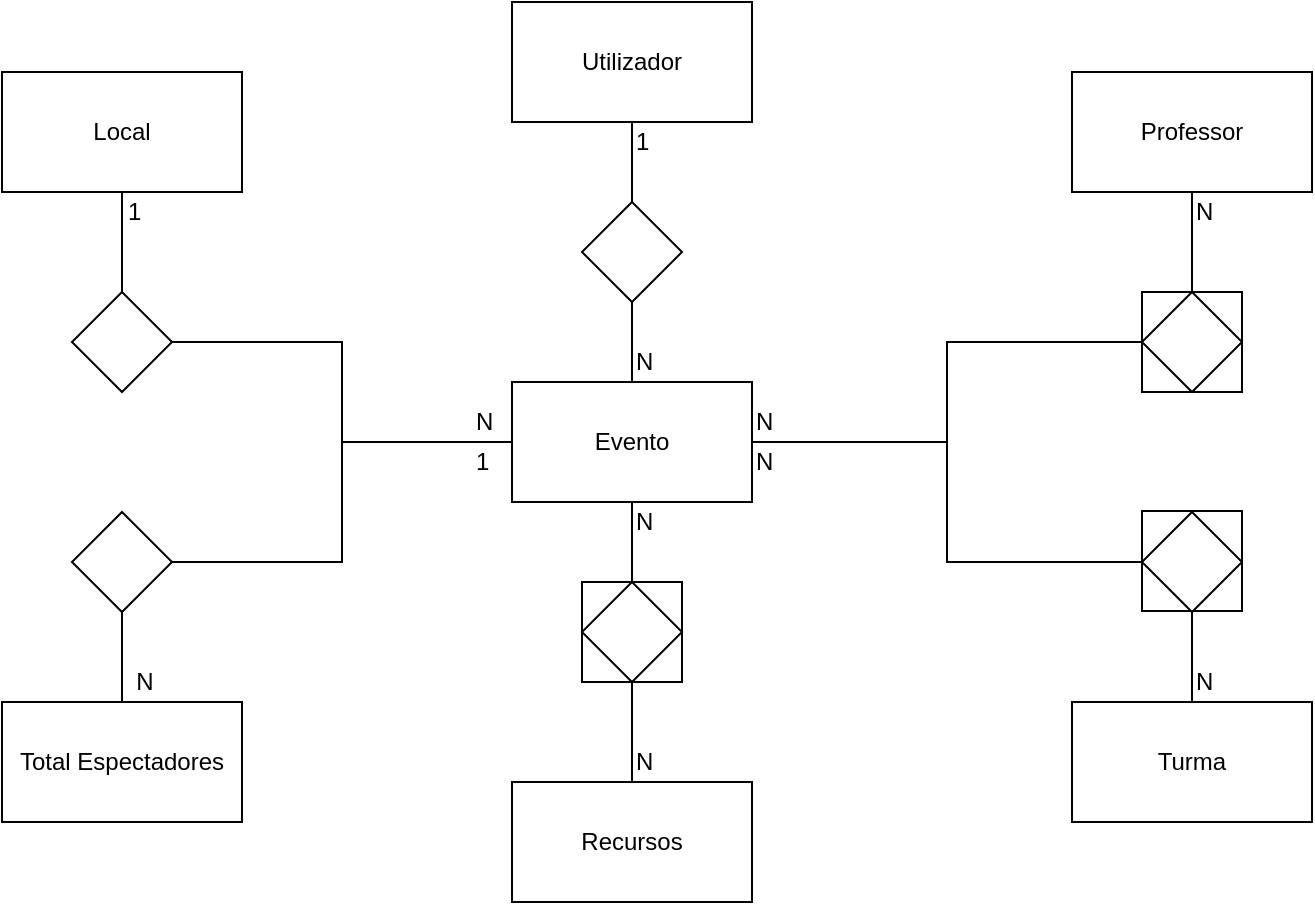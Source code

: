 <mxfile version="12.4.8" pages="2"><diagram id="Jh67H3Q3jxpSbNxzCm2u" name="Page-1"><mxGraphModel dx="1422" dy="762" grid="1" gridSize="10" guides="1" tooltips="1" connect="1" arrows="1" fold="1" page="1" pageScale="1" pageWidth="827" pageHeight="1169" math="0" shadow="0"><root><mxCell id="0"/><mxCell id="1" parent="0"/><mxCell id="Zg9npzacYWOhEcTyZqnp-29" value="" style="whiteSpace=wrap;html=1;aspect=fixed;" vertex="1" parent="1"><mxGeometry x="635" y="265" width="50" height="50" as="geometry"/></mxCell><mxCell id="Zg9npzacYWOhEcTyZqnp-28" value="" style="whiteSpace=wrap;html=1;aspect=fixed;" vertex="1" parent="1"><mxGeometry x="635" y="374.5" width="50" height="50" as="geometry"/></mxCell><mxCell id="Zg9npzacYWOhEcTyZqnp-23" value="" style="whiteSpace=wrap;html=1;aspect=fixed;fillColor=none;strokeColor=none;" vertex="1" parent="1"><mxGeometry x="634.5" y="374.5" width="50" height="50" as="geometry"/></mxCell><mxCell id="zhbCAy5QGoQj8YJ2fs1V-1" value="" style="whiteSpace=wrap;html=1;aspect=fixed;" parent="1" vertex="1"><mxGeometry x="355" y="410" width="50" height="50" as="geometry"/></mxCell><mxCell id="IJOyXEs8nP33JWg1uRtd-20" value="" style="edgeStyle=orthogonalEdgeStyle;rounded=0;orthogonalLoop=1;jettySize=auto;html=1;endArrow=none;endFill=0;" parent="1" source="IJOyXEs8nP33JWg1uRtd-1" target="IJOyXEs8nP33JWg1uRtd-19" edge="1"><mxGeometry relative="1" as="geometry"/></mxCell><mxCell id="Zg9npzacYWOhEcTyZqnp-13" style="edgeStyle=orthogonalEdgeStyle;rounded=0;orthogonalLoop=1;jettySize=auto;html=1;exitX=0;exitY=0.5;exitDx=0;exitDy=0;entryX=1;entryY=0.5;entryDx=0;entryDy=0;endArrow=none;endFill=0;" edge="1" parent="1" source="IJOyXEs8nP33JWg1uRtd-1" target="IJOyXEs8nP33JWg1uRtd-24"><mxGeometry relative="1" as="geometry"/></mxCell><mxCell id="Zg9npzacYWOhEcTyZqnp-21" style="edgeStyle=orthogonalEdgeStyle;rounded=0;orthogonalLoop=1;jettySize=auto;html=1;exitX=1;exitY=0.5;exitDx=0;exitDy=0;entryX=0;entryY=0.5;entryDx=0;entryDy=0;endArrow=none;endFill=0;" edge="1" parent="1" source="IJOyXEs8nP33JWg1uRtd-1" target="Zg9npzacYWOhEcTyZqnp-15"><mxGeometry relative="1" as="geometry"/></mxCell><mxCell id="Zg9npzacYWOhEcTyZqnp-22" style="edgeStyle=orthogonalEdgeStyle;rounded=0;orthogonalLoop=1;jettySize=auto;html=1;exitX=1;exitY=0.5;exitDx=0;exitDy=0;entryX=0;entryY=0.5;entryDx=0;entryDy=0;endArrow=none;endFill=0;" edge="1" parent="1" source="IJOyXEs8nP33JWg1uRtd-1" target="Zg9npzacYWOhEcTyZqnp-16"><mxGeometry relative="1" as="geometry"/></mxCell><mxCell id="IJOyXEs8nP33JWg1uRtd-1" value="Evento" style="rounded=0;whiteSpace=wrap;html=1;" parent="1" vertex="1"><mxGeometry x="320" y="310" width="120" height="60" as="geometry"/></mxCell><mxCell id="IJOyXEs8nP33JWg1uRtd-8" style="edgeStyle=orthogonalEdgeStyle;rounded=0;orthogonalLoop=1;jettySize=auto;html=1;exitX=0.5;exitY=1;exitDx=0;exitDy=0;entryX=0.5;entryY=0;entryDx=0;entryDy=0;endArrow=none;endFill=0;" parent="1" source="IJOyXEs8nP33JWg1uRtd-2" target="IJOyXEs8nP33JWg1uRtd-6" edge="1"><mxGeometry relative="1" as="geometry"/></mxCell><mxCell id="IJOyXEs8nP33JWg1uRtd-2" value="Utilizador" style="rounded=0;whiteSpace=wrap;html=1;" parent="1" vertex="1"><mxGeometry x="320" y="120" width="120" height="60" as="geometry"/></mxCell><mxCell id="Zg9npzacYWOhEcTyZqnp-18" value="" style="edgeStyle=orthogonalEdgeStyle;rounded=0;orthogonalLoop=1;jettySize=auto;html=1;endArrow=none;endFill=0;" edge="1" parent="1" source="IJOyXEs8nP33JWg1uRtd-3" target="Zg9npzacYWOhEcTyZqnp-15"><mxGeometry relative="1" as="geometry"/></mxCell><mxCell id="IJOyXEs8nP33JWg1uRtd-3" value="Professor" style="rounded=0;whiteSpace=wrap;html=1;" parent="1" vertex="1"><mxGeometry x="600" y="155" width="120" height="60" as="geometry"/></mxCell><mxCell id="IJOyXEs8nP33JWg1uRtd-21" value="" style="edgeStyle=orthogonalEdgeStyle;rounded=0;orthogonalLoop=1;jettySize=auto;html=1;endArrow=none;endFill=0;" parent="1" source="IJOyXEs8nP33JWg1uRtd-4" target="IJOyXEs8nP33JWg1uRtd-19" edge="1"><mxGeometry relative="1" as="geometry"/></mxCell><mxCell id="IJOyXEs8nP33JWg1uRtd-4" value="Recursos" style="rounded=0;whiteSpace=wrap;html=1;" parent="1" vertex="1"><mxGeometry x="320" y="510" width="120" height="60" as="geometry"/></mxCell><mxCell id="IJOyXEs8nP33JWg1uRtd-9" value="" style="edgeStyle=orthogonalEdgeStyle;rounded=0;orthogonalLoop=1;jettySize=auto;html=1;endArrow=none;endFill=0;" parent="1" source="IJOyXEs8nP33JWg1uRtd-6" target="IJOyXEs8nP33JWg1uRtd-1" edge="1"><mxGeometry relative="1" as="geometry"/></mxCell><mxCell id="IJOyXEs8nP33JWg1uRtd-6" value="" style="rhombus;whiteSpace=wrap;html=1;" parent="1" vertex="1"><mxGeometry x="355" y="220" width="50" height="50" as="geometry"/></mxCell><mxCell id="IJOyXEs8nP33JWg1uRtd-10" value="1" style="text;html=1;resizable=0;points=[];autosize=1;align=left;verticalAlign=top;spacingTop=-4;" parent="1" vertex="1"><mxGeometry x="380" y="180" width="20" height="20" as="geometry"/></mxCell><mxCell id="IJOyXEs8nP33JWg1uRtd-11" value="N" style="text;html=1;resizable=0;points=[];autosize=1;align=left;verticalAlign=top;spacingTop=-4;" parent="1" vertex="1"><mxGeometry x="380" y="290" width="20" height="20" as="geometry"/></mxCell><mxCell id="IJOyXEs8nP33JWg1uRtd-16" value="N" style="text;html=1;resizable=0;points=[];autosize=1;align=left;verticalAlign=top;spacingTop=-4;" parent="1" vertex="1"><mxGeometry x="440" y="320" width="20" height="20" as="geometry"/></mxCell><mxCell id="IJOyXEs8nP33JWg1uRtd-17" value="N" style="text;html=1;resizable=0;points=[];autosize=1;align=left;verticalAlign=top;spacingTop=-4;" parent="1" vertex="1"><mxGeometry x="660" y="215" width="20" height="20" as="geometry"/></mxCell><mxCell id="IJOyXEs8nP33JWg1uRtd-19" value="" style="rhombus;whiteSpace=wrap;html=1;" parent="1" vertex="1"><mxGeometry x="355" y="410" width="50" height="50" as="geometry"/></mxCell><mxCell id="IJOyXEs8nP33JWg1uRtd-22" value="N" style="text;html=1;resizable=0;points=[];autosize=1;align=left;verticalAlign=top;spacingTop=-4;" parent="1" vertex="1"><mxGeometry x="380" y="370" width="20" height="20" as="geometry"/></mxCell><mxCell id="IJOyXEs8nP33JWg1uRtd-23" value="N" style="text;html=1;resizable=0;points=[];autosize=1;align=left;verticalAlign=top;spacingTop=-4;" parent="1" vertex="1"><mxGeometry x="380" y="490" width="20" height="20" as="geometry"/></mxCell><mxCell id="IJOyXEs8nP33JWg1uRtd-24" value="" style="rhombus;whiteSpace=wrap;html=1;" parent="1" vertex="1"><mxGeometry x="100" y="375" width="50" height="50" as="geometry"/></mxCell><mxCell id="Zg9npzacYWOhEcTyZqnp-10" style="edgeStyle=orthogonalEdgeStyle;rounded=0;orthogonalLoop=1;jettySize=auto;html=1;exitX=0.5;exitY=1;exitDx=0;exitDy=0;entryX=0.5;entryY=0;entryDx=0;entryDy=0;endArrow=none;endFill=0;" edge="1" parent="1" source="IJOyXEs8nP33JWg1uRtd-25" target="Zg9npzacYWOhEcTyZqnp-6"><mxGeometry relative="1" as="geometry"/></mxCell><mxCell id="IJOyXEs8nP33JWg1uRtd-25" value="Local" style="rounded=0;whiteSpace=wrap;html=1;" parent="1" vertex="1"><mxGeometry x="65" y="155" width="120" height="60" as="geometry"/></mxCell><mxCell id="IJOyXEs8nP33JWg1uRtd-29" value="N" style="text;html=1;resizable=0;points=[];autosize=1;align=left;verticalAlign=top;spacingTop=-4;" parent="1" vertex="1"><mxGeometry x="300" y="320" width="20" height="20" as="geometry"/></mxCell><mxCell id="Zg9npzacYWOhEcTyZqnp-17" style="edgeStyle=orthogonalEdgeStyle;rounded=0;orthogonalLoop=1;jettySize=auto;html=1;exitX=0.5;exitY=0;exitDx=0;exitDy=0;entryX=0.5;entryY=1;entryDx=0;entryDy=0;endArrow=none;endFill=0;" edge="1" parent="1" source="Zzs5hLD2S3Af1MCPsf4Q-1" target="Zg9npzacYWOhEcTyZqnp-16"><mxGeometry relative="1" as="geometry"/></mxCell><mxCell id="Zzs5hLD2S3Af1MCPsf4Q-1" value="Turma" style="rounded=0;whiteSpace=wrap;html=1;" parent="1" vertex="1"><mxGeometry x="600" y="470" width="120" height="60" as="geometry"/></mxCell><mxCell id="Zzs5hLD2S3Af1MCPsf4Q-3" value="N" style="text;html=1;resizable=0;points=[];autosize=1;align=left;verticalAlign=top;spacingTop=-4;" parent="1" vertex="1"><mxGeometry x="660" y="450" width="20" height="20" as="geometry"/></mxCell><mxCell id="IJOyXEs8nP33JWg1uRtd-30" value="1" style="text;html=1;resizable=0;points=[];autosize=1;align=left;verticalAlign=top;spacingTop=-4;" parent="1" vertex="1"><mxGeometry x="126" y="215" width="20" height="20" as="geometry"/></mxCell><mxCell id="eQRNbu_ZxKwThQzrAz3L-5" value="1" style="text;html=1;resizable=0;points=[];autosize=1;align=left;verticalAlign=top;spacingTop=-4;" parent="1" vertex="1"><mxGeometry x="300" y="340" width="20" height="20" as="geometry"/></mxCell><mxCell id="eQRNbu_ZxKwThQzrAz3L-6" value="N" style="text;html=1;resizable=0;points=[];autosize=1;align=left;verticalAlign=top;spacingTop=-4;" parent="1" vertex="1"><mxGeometry x="440" y="340" width="20" height="20" as="geometry"/></mxCell><mxCell id="Zg9npzacYWOhEcTyZqnp-3" value="" style="edgeStyle=orthogonalEdgeStyle;rounded=0;orthogonalLoop=1;jettySize=auto;html=1;endArrow=none;endFill=0;" edge="1" parent="1" source="mLtWbIIc8h2dx95_w21L-1" target="IJOyXEs8nP33JWg1uRtd-24"><mxGeometry relative="1" as="geometry"/></mxCell><mxCell id="mLtWbIIc8h2dx95_w21L-1" value="Total Espectadores" style="rounded=0;whiteSpace=wrap;html=1;" parent="1" vertex="1"><mxGeometry x="65" y="470" width="120" height="60" as="geometry"/></mxCell><mxCell id="4F2PrnxVipx-TrDPdB4S-2" value="N" style="text;html=1;align=center;verticalAlign=middle;resizable=0;points=[];;autosize=1;" parent="1" vertex="1"><mxGeometry x="126" y="450" width="20" height="20" as="geometry"/></mxCell><mxCell id="Zg9npzacYWOhEcTyZqnp-14" style="edgeStyle=orthogonalEdgeStyle;rounded=0;orthogonalLoop=1;jettySize=auto;html=1;exitX=1;exitY=0.5;exitDx=0;exitDy=0;entryX=0;entryY=0.5;entryDx=0;entryDy=0;endArrow=none;endFill=0;" edge="1" parent="1" source="Zg9npzacYWOhEcTyZqnp-6" target="IJOyXEs8nP33JWg1uRtd-1"><mxGeometry relative="1" as="geometry"/></mxCell><mxCell id="Zg9npzacYWOhEcTyZqnp-6" value="" style="rhombus;whiteSpace=wrap;html=1;" vertex="1" parent="1"><mxGeometry x="100" y="265" width="50" height="50" as="geometry"/></mxCell><mxCell id="Zg9npzacYWOhEcTyZqnp-15" value="" style="rhombus;whiteSpace=wrap;html=1;" vertex="1" parent="1"><mxGeometry x="635" y="265" width="50" height="50" as="geometry"/></mxCell><mxCell id="Zg9npzacYWOhEcTyZqnp-16" value="" style="rhombus;whiteSpace=wrap;html=1;" vertex="1" parent="1"><mxGeometry x="635" y="375" width="50" height="50" as="geometry"/></mxCell></root></mxGraphModel></diagram><diagram id="Lm7Dpxeq17SA1pwIKC3G" name="Page-2"><mxGraphModel dx="1422" dy="762" grid="1" gridSize="10" guides="1" tooltips="1" connect="1" arrows="1" fold="1" page="1" pageScale="1" pageWidth="827" pageHeight="1169" math="0" shadow="0"><root><mxCell id="uQMUdhxPrY3A5N7AgBjk-0"/><mxCell id="uQMUdhxPrY3A5N7AgBjk-1" parent="uQMUdhxPrY3A5N7AgBjk-0"/><mxCell id="bjMlNkMcn35u2qCBFPjm-3" style="edgeStyle=orthogonalEdgeStyle;rounded=1;orthogonalLoop=1;jettySize=auto;html=1;entryX=0.5;entryY=0;entryDx=0;entryDy=0;startArrow=none;startFill=0;endArrow=ERmany;endFill=0;strokeColor=#000000;" parent="uQMUdhxPrY3A5N7AgBjk-1" source="v9JrFw2eaWgQ8vSwRDkb-0" target="gcyDaqHP9L5kCWdp9UpA-13" edge="1"><mxGeometry relative="1" as="geometry"/></mxCell><mxCell id="jWGImULyh-zhUYDuJxsQ-2" style="edgeStyle=orthogonalEdgeStyle;rounded=1;orthogonalLoop=1;jettySize=auto;html=1;startArrow=none;startFill=0;endArrow=ERmany;endFill=0;strokeColor=#000000;" parent="uQMUdhxPrY3A5N7AgBjk-1" source="v9JrFw2eaWgQ8vSwRDkb-0" target="gcyDaqHP9L5kCWdp9UpA-0" edge="1"><mxGeometry relative="1" as="geometry"/></mxCell><mxCell id="E01hCm0iudm5KoXo-pSB-0" style="edgeStyle=orthogonalEdgeStyle;rounded=1;orthogonalLoop=1;jettySize=auto;html=1;startArrow=none;startFill=0;endArrow=ERmany;endFill=0;strokeColor=#000000;" parent="uQMUdhxPrY3A5N7AgBjk-1" source="v9JrFw2eaWgQ8vSwRDkb-0" target="pyR2Yu2KaZCSXECznlxz-0" edge="1"><mxGeometry relative="1" as="geometry"><Array as="points"><mxPoint x="540" y="610"/><mxPoint x="540" y="632"/></Array></mxGeometry></mxCell><mxCell id="UAPrOtqbvo4sJQOtvfsJ-7" style="edgeStyle=orthogonalEdgeStyle;rounded=1;orthogonalLoop=1;jettySize=auto;html=1;endArrow=ERmany;endFill=0;" parent="uQMUdhxPrY3A5N7AgBjk-1" source="v9JrFw2eaWgQ8vSwRDkb-0" target="nkY8CMh8w5-jnQc0ybU_-9" edge="1"><mxGeometry relative="1" as="geometry"/></mxCell><mxCell id="UAPrOtqbvo4sJQOtvfsJ-12" style="edgeStyle=orthogonalEdgeStyle;rounded=1;orthogonalLoop=1;jettySize=auto;html=1;endArrow=ERmany;endFill=0;" parent="uQMUdhxPrY3A5N7AgBjk-1" source="v9JrFw2eaWgQ8vSwRDkb-0" target="ZTfTztfbkI61BtAC5NWL-0" edge="1"><mxGeometry relative="1" as="geometry"><Array as="points"><mxPoint x="300" y="570"/><mxPoint x="300" y="539"/></Array></mxGeometry></mxCell><mxCell id="v9JrFw2eaWgQ8vSwRDkb-0" value="evento" style="swimlane;fontStyle=0;childLayout=stackLayout;horizontal=1;startSize=26;fillColor=none;horizontalStack=0;resizeParent=1;resizeParentMax=0;resizeLast=0;collapsible=1;marginBottom=0;" parent="uQMUdhxPrY3A5N7AgBjk-1" vertex="1"><mxGeometry x="350" y="481" width="160" height="208" as="geometry"/></mxCell><mxCell id="v9JrFw2eaWgQ8vSwRDkb-1" value="evento_id INT" style="text;strokeColor=none;fillColor=none;align=left;verticalAlign=top;spacingLeft=4;spacingRight=4;overflow=hidden;rotatable=0;points=[[0,0.5],[1,0.5]];portConstraint=eastwest;fontStyle=1" parent="v9JrFw2eaWgQ8vSwRDkb-0" vertex="1"><mxGeometry y="26" width="160" height="26" as="geometry"/></mxCell><mxCell id="Xj9gPzI2pLIC4q5CqJXt-0" value="local_id INT" style="text;strokeColor=none;fillColor=none;align=left;verticalAlign=top;spacingLeft=4;spacingRight=4;overflow=hidden;rotatable=0;points=[[0,0.5],[1,0.5]];portConstraint=eastwest;" parent="v9JrFw2eaWgQ8vSwRDkb-0" vertex="1"><mxGeometry y="52" width="160" height="26" as="geometry"/></mxCell><mxCell id="Xj9gPzI2pLIC4q5CqJXt-1" value="utilizador_id INT" style="text;strokeColor=none;fillColor=none;align=left;verticalAlign=top;spacingLeft=4;spacingRight=4;overflow=hidden;rotatable=0;points=[[0,0.5],[1,0.5]];portConstraint=eastwest;" parent="v9JrFw2eaWgQ8vSwRDkb-0" vertex="1"><mxGeometry y="78" width="160" height="26" as="geometry"/></mxCell><mxCell id="UAPrOtqbvo4sJQOtvfsJ-1" value="total_espectadores_id INT" style="text;strokeColor=none;fillColor=none;align=left;verticalAlign=top;spacingLeft=4;spacingRight=4;overflow=hidden;rotatable=0;points=[[0,0.5],[1,0.5]];portConstraint=eastwest;" parent="v9JrFw2eaWgQ8vSwRDkb-0" vertex="1"><mxGeometry y="104" width="160" height="26" as="geometry"/></mxCell><mxCell id="v9JrFw2eaWgQ8vSwRDkb-2" value="inicio DATETIME" style="text;strokeColor=none;fillColor=none;align=left;verticalAlign=top;spacingLeft=4;spacingRight=4;overflow=hidden;rotatable=0;points=[[0,0.5],[1,0.5]];portConstraint=eastwest;" parent="v9JrFw2eaWgQ8vSwRDkb-0" vertex="1"><mxGeometry y="130" width="160" height="26" as="geometry"/></mxCell><mxCell id="UAPrOtqbvo4sJQOtvfsJ-2" value="fim DATETIME" style="text;strokeColor=none;fillColor=none;align=left;verticalAlign=top;spacingLeft=4;spacingRight=4;overflow=hidden;rotatable=0;points=[[0,0.5],[1,0.5]];portConstraint=eastwest;" parent="v9JrFw2eaWgQ8vSwRDkb-0" vertex="1"><mxGeometry y="156" width="160" height="26" as="geometry"/></mxCell><mxCell id="gcyDaqHP9L5kCWdp9UpA-12" value="atividade VARCHAR" style="text;strokeColor=none;fillColor=none;align=left;verticalAlign=top;spacingLeft=4;spacingRight=4;overflow=hidden;rotatable=0;points=[[0,0.5],[1,0.5]];portConstraint=eastwest;" parent="v9JrFw2eaWgQ8vSwRDkb-0" vertex="1"><mxGeometry y="182" width="160" height="26" as="geometry"/></mxCell><mxCell id="ZTfTztfbkI61BtAC5NWL-0" value="local" style="swimlane;fontStyle=0;childLayout=stackLayout;horizontal=1;startSize=26;fillColor=none;horizontalStack=0;resizeParent=1;resizeParentMax=0;resizeLast=0;collapsible=1;marginBottom=0;" parent="uQMUdhxPrY3A5N7AgBjk-1" vertex="1"><mxGeometry x="110" y="500" width="140" height="78" as="geometry"/></mxCell><mxCell id="ZTfTztfbkI61BtAC5NWL-1" value="local_id INT" style="text;strokeColor=none;fillColor=none;align=left;verticalAlign=top;spacingLeft=4;spacingRight=4;overflow=hidden;rotatable=0;points=[[0,0.5],[1,0.5]];portConstraint=eastwest;fontStyle=1" parent="ZTfTztfbkI61BtAC5NWL-0" vertex="1"><mxGeometry y="26" width="140" height="26" as="geometry"/></mxCell><mxCell id="ZTfTztfbkI61BtAC5NWL-3" value="nome VARCHAR" style="text;strokeColor=none;fillColor=none;align=left;verticalAlign=top;spacingLeft=4;spacingRight=4;overflow=hidden;rotatable=0;points=[[0,0.5],[1,0.5]];portConstraint=eastwest;" parent="ZTfTztfbkI61BtAC5NWL-0" vertex="1"><mxGeometry y="52" width="140" height="26" as="geometry"/></mxCell><mxCell id="jWGImULyh-zhUYDuJxsQ-0" style="edgeStyle=orthogonalEdgeStyle;rounded=1;orthogonalLoop=1;jettySize=auto;html=1;startArrow=none;startFill=0;endArrow=ERmany;endFill=0;strokeColor=#000000;" parent="uQMUdhxPrY3A5N7AgBjk-1" source="oLrFUou3zTEEuptUUkH_-0" target="v9JrFw2eaWgQ8vSwRDkb-0" edge="1"><mxGeometry relative="1" as="geometry"/></mxCell><mxCell id="oLrFUou3zTEEuptUUkH_-0" value="utilizador" style="swimlane;fontStyle=0;childLayout=stackLayout;horizontal=1;startSize=26;fillColor=none;horizontalStack=0;resizeParent=1;resizeParentMax=0;resizeLast=0;collapsible=1;marginBottom=0;" parent="uQMUdhxPrY3A5N7AgBjk-1" vertex="1"><mxGeometry x="570" y="423" width="180" height="130" as="geometry"/></mxCell><mxCell id="oLrFUou3zTEEuptUUkH_-1" value="utilizador_id INT" style="text;strokeColor=none;fillColor=none;align=left;verticalAlign=top;spacingLeft=4;spacingRight=4;overflow=hidden;rotatable=0;points=[[0,0.5],[1,0.5]];portConstraint=eastwest;fontStyle=1" parent="oLrFUou3zTEEuptUUkH_-0" vertex="1"><mxGeometry y="26" width="180" height="26" as="geometry"/></mxCell><mxCell id="oLrFUou3zTEEuptUUkH_-2" value="nome VARCHAR" style="text;strokeColor=none;fillColor=none;align=left;verticalAlign=top;spacingLeft=4;spacingRight=4;overflow=hidden;rotatable=0;points=[[0,0.5],[1,0.5]];portConstraint=eastwest;" parent="oLrFUou3zTEEuptUUkH_-0" vertex="1"><mxGeometry y="52" width="180" height="26" as="geometry"/></mxCell><mxCell id="oLrFUou3zTEEuptUUkH_-3" value="password VARCHAR" style="text;strokeColor=none;fillColor=none;align=left;verticalAlign=top;spacingLeft=4;spacingRight=4;overflow=hidden;rotatable=0;points=[[0,0.5],[1,0.5]];portConstraint=eastwest;" parent="oLrFUou3zTEEuptUUkH_-0" vertex="1"><mxGeometry y="78" width="180" height="26" as="geometry"/></mxCell><mxCell id="oLrFUou3zTEEuptUUkH_-4" value="email VARCHAR" style="text;strokeColor=none;fillColor=none;align=left;verticalAlign=top;spacingLeft=4;spacingRight=4;overflow=hidden;rotatable=0;points=[[0,0.5],[1,0.5]];portConstraint=eastwest;" parent="oLrFUou3zTEEuptUUkH_-0" vertex="1"><mxGeometry y="104" width="180" height="26" as="geometry"/></mxCell><mxCell id="pyR2Yu2KaZCSXECznlxz-0" value="professor_evento" style="swimlane;fontStyle=0;childLayout=stackLayout;horizontal=1;startSize=26;fillColor=none;horizontalStack=0;resizeParent=1;resizeParentMax=0;resizeLast=0;collapsible=1;marginBottom=0;" parent="uQMUdhxPrY3A5N7AgBjk-1" vertex="1"><mxGeometry x="570" y="592.5" width="180" height="78" as="geometry"/></mxCell><mxCell id="pyR2Yu2KaZCSXECznlxz-2" value="professor_id INT" style="text;strokeColor=none;fillColor=none;align=left;verticalAlign=top;spacingLeft=4;spacingRight=4;overflow=hidden;rotatable=0;points=[[0,0.5],[1,0.5]];portConstraint=eastwest;fontStyle=1" parent="pyR2Yu2KaZCSXECznlxz-0" vertex="1"><mxGeometry y="26" width="180" height="26" as="geometry"/></mxCell><mxCell id="pyR2Yu2KaZCSXECznlxz-3" value="evento_id INT" style="text;strokeColor=none;fillColor=none;align=left;verticalAlign=top;spacingLeft=4;spacingRight=4;overflow=hidden;rotatable=0;points=[[0,0.5],[1,0.5]];portConstraint=eastwest;fontStyle=1" parent="pyR2Yu2KaZCSXECznlxz-0" vertex="1"><mxGeometry y="52" width="180" height="26" as="geometry"/></mxCell><mxCell id="jWGImULyh-zhUYDuJxsQ-6" style="edgeStyle=orthogonalEdgeStyle;rounded=1;orthogonalLoop=1;jettySize=auto;html=1;startArrow=none;startFill=0;endArrow=ERmany;endFill=0;strokeColor=#000000;" parent="uQMUdhxPrY3A5N7AgBjk-1" source="nkY8CMh8w5-jnQc0ybU_-5" target="pyR2Yu2KaZCSXECznlxz-0" edge="1"><mxGeometry relative="1" as="geometry"/></mxCell><mxCell id="nkY8CMh8w5-jnQc0ybU_-5" value="professor" style="swimlane;fontStyle=0;childLayout=stackLayout;horizontal=1;startSize=26;fillColor=none;horizontalStack=0;resizeParent=1;resizeParentMax=0;resizeLast=0;collapsible=1;marginBottom=0;" parent="uQMUdhxPrY3A5N7AgBjk-1" vertex="1"><mxGeometry x="570" y="730" width="180" height="78" as="geometry"/></mxCell><mxCell id="nkY8CMh8w5-jnQc0ybU_-6" value="professor_id INT" style="text;strokeColor=none;fillColor=none;align=left;verticalAlign=top;spacingLeft=4;spacingRight=4;overflow=hidden;rotatable=0;points=[[0,0.5],[1,0.5]];portConstraint=eastwest;fontStyle=1" parent="nkY8CMh8w5-jnQc0ybU_-5" vertex="1"><mxGeometry y="26" width="180" height="26" as="geometry"/></mxCell><mxCell id="nkY8CMh8w5-jnQc0ybU_-7" value="nome VARCHAR" style="text;strokeColor=none;fillColor=none;align=left;verticalAlign=top;spacingLeft=4;spacingRight=4;overflow=hidden;rotatable=0;points=[[0,0.5],[1,0.5]];portConstraint=eastwest;" parent="nkY8CMh8w5-jnQc0ybU_-5" vertex="1"><mxGeometry y="52" width="180" height="26" as="geometry"/></mxCell><mxCell id="nkY8CMh8w5-jnQc0ybU_-9" value="turma_evento" style="swimlane;fontStyle=0;childLayout=stackLayout;horizontal=1;startSize=26;fillColor=none;horizontalStack=0;resizeParent=1;resizeParentMax=0;resizeLast=0;collapsible=1;marginBottom=0;" parent="uQMUdhxPrY3A5N7AgBjk-1" vertex="1"><mxGeometry x="110" y="592.5" width="140" height="78" as="geometry"/></mxCell><mxCell id="nkY8CMh8w5-jnQc0ybU_-11" value="turma_id INT" style="text;strokeColor=none;fillColor=none;align=left;verticalAlign=top;spacingLeft=4;spacingRight=4;overflow=hidden;rotatable=0;points=[[0,0.5],[1,0.5]];portConstraint=eastwest;fontStyle=1" parent="nkY8CMh8w5-jnQc0ybU_-9" vertex="1"><mxGeometry y="26" width="140" height="26" as="geometry"/></mxCell><mxCell id="nkY8CMh8w5-jnQc0ybU_-12" value="evento_id INT" style="text;strokeColor=none;fillColor=none;align=left;verticalAlign=top;spacingLeft=4;spacingRight=4;overflow=hidden;rotatable=0;points=[[0,0.5],[1,0.5]];portConstraint=eastwest;fontStyle=1" parent="nkY8CMh8w5-jnQc0ybU_-9" vertex="1"><mxGeometry y="52" width="140" height="26" as="geometry"/></mxCell><mxCell id="bjMlNkMcn35u2qCBFPjm-2" style="edgeStyle=orthogonalEdgeStyle;rounded=1;orthogonalLoop=1;jettySize=auto;html=1;exitX=0.5;exitY=0;exitDx=0;exitDy=0;startArrow=none;startFill=0;endArrow=ERmany;endFill=0;strokeColor=#000000;" parent="uQMUdhxPrY3A5N7AgBjk-1" source="yHypNDmw7WY4MhXQEsu3-0" target="nkY8CMh8w5-jnQc0ybU_-9" edge="1"><mxGeometry relative="1" as="geometry"/></mxCell><mxCell id="yHypNDmw7WY4MhXQEsu3-0" value="turma" style="swimlane;fontStyle=0;childLayout=stackLayout;horizontal=1;startSize=26;fillColor=none;horizontalStack=0;resizeParent=1;resizeParentMax=0;resizeLast=0;collapsible=1;marginBottom=0;" parent="uQMUdhxPrY3A5N7AgBjk-1" vertex="1"><mxGeometry x="110" y="730" width="140" height="78" as="geometry"/></mxCell><mxCell id="yHypNDmw7WY4MhXQEsu3-1" value="turma_id INT" style="text;strokeColor=none;fillColor=none;align=left;verticalAlign=top;spacingLeft=4;spacingRight=4;overflow=hidden;rotatable=0;points=[[0,0.5],[1,0.5]];portConstraint=eastwest;fontStyle=1" parent="yHypNDmw7WY4MhXQEsu3-0" vertex="1"><mxGeometry y="26" width="140" height="26" as="geometry"/></mxCell><mxCell id="yHypNDmw7WY4MhXQEsu3-2" value="nome_turma VARCHAR" style="text;strokeColor=none;fillColor=none;align=left;verticalAlign=top;spacingLeft=4;spacingRight=4;overflow=hidden;rotatable=0;points=[[0,0.5],[1,0.5]];portConstraint=eastwest;" parent="yHypNDmw7WY4MhXQEsu3-0" vertex="1"><mxGeometry y="52" width="140" height="26" as="geometry"/></mxCell><mxCell id="gcyDaqHP9L5kCWdp9UpA-0" value="recursos_necessarios" style="swimlane;fontStyle=0;childLayout=stackLayout;horizontal=1;startSize=26;fillColor=none;horizontalStack=0;resizeParent=1;resizeParentMax=0;resizeLast=0;collapsible=1;marginBottom=0;" parent="uQMUdhxPrY3A5N7AgBjk-1" vertex="1"><mxGeometry x="350" y="347.5" width="160" height="104" as="geometry"/></mxCell><mxCell id="gcyDaqHP9L5kCWdp9UpA-1" value="recurso_id INT" style="text;strokeColor=none;fillColor=none;align=left;verticalAlign=top;spacingLeft=4;spacingRight=4;overflow=hidden;rotatable=0;points=[[0,0.5],[1,0.5]];portConstraint=eastwest;fontStyle=1" parent="gcyDaqHP9L5kCWdp9UpA-0" vertex="1"><mxGeometry y="26" width="160" height="26" as="geometry"/></mxCell><mxCell id="gcyDaqHP9L5kCWdp9UpA-2" value="evento_id INT" style="text;strokeColor=none;fillColor=none;align=left;verticalAlign=top;spacingLeft=4;spacingRight=4;overflow=hidden;rotatable=0;points=[[0,0.5],[1,0.5]];portConstraint=eastwest;fontStyle=1" parent="gcyDaqHP9L5kCWdp9UpA-0" vertex="1"><mxGeometry y="52" width="160" height="26" as="geometry"/></mxCell><mxCell id="UFWqsP48Y7-b8T2S2_8W-0" value="quantidade INT" style="text;strokeColor=none;fillColor=none;align=left;verticalAlign=top;spacingLeft=4;spacingRight=4;overflow=hidden;rotatable=0;points=[[0,0.5],[1,0.5]];portConstraint=eastwest;" parent="gcyDaqHP9L5kCWdp9UpA-0" vertex="1"><mxGeometry y="78" width="160" height="26" as="geometry"/></mxCell><mxCell id="jWGImULyh-zhUYDuJxsQ-1" style="edgeStyle=orthogonalEdgeStyle;rounded=1;orthogonalLoop=1;jettySize=auto;html=1;entryX=0.5;entryY=0;entryDx=0;entryDy=0;startArrow=none;startFill=0;endArrow=ERmany;endFill=0;strokeColor=#000000;" parent="uQMUdhxPrY3A5N7AgBjk-1" source="gcyDaqHP9L5kCWdp9UpA-8" target="gcyDaqHP9L5kCWdp9UpA-0" edge="1"><mxGeometry relative="1" as="geometry"/></mxCell><mxCell id="gcyDaqHP9L5kCWdp9UpA-8" value="recurso" style="swimlane;fontStyle=0;childLayout=stackLayout;horizontal=1;startSize=26;fillColor=none;horizontalStack=0;resizeParent=1;resizeParentMax=0;resizeLast=0;collapsible=1;marginBottom=0;" parent="uQMUdhxPrY3A5N7AgBjk-1" vertex="1"><mxGeometry x="350" y="240" width="160" height="78" as="geometry"/></mxCell><mxCell id="gcyDaqHP9L5kCWdp9UpA-9" value="recurso_id INT" style="text;strokeColor=none;fillColor=none;align=left;verticalAlign=top;spacingLeft=4;spacingRight=4;overflow=hidden;rotatable=0;points=[[0,0.5],[1,0.5]];portConstraint=eastwest;fontStyle=1" parent="gcyDaqHP9L5kCWdp9UpA-8" vertex="1"><mxGeometry y="26" width="160" height="26" as="geometry"/></mxCell><mxCell id="gcyDaqHP9L5kCWdp9UpA-10" value="nome VARCHAR" style="text;strokeColor=none;fillColor=none;align=left;verticalAlign=top;spacingLeft=4;spacingRight=4;overflow=hidden;rotatable=0;points=[[0,0.5],[1,0.5]];portConstraint=eastwest;" parent="gcyDaqHP9L5kCWdp9UpA-8" vertex="1"><mxGeometry y="52" width="160" height="26" as="geometry"/></mxCell><mxCell id="gcyDaqHP9L5kCWdp9UpA-13" value="total_espectadores" style="swimlane;fontStyle=0;childLayout=stackLayout;horizontal=1;startSize=26;fillColor=none;horizontalStack=0;resizeParent=1;resizeParentMax=0;resizeLast=0;collapsible=1;marginBottom=0;" parent="uQMUdhxPrY3A5N7AgBjk-1" vertex="1"><mxGeometry x="350" y="730" width="160" height="156" as="geometry"/></mxCell><mxCell id="gcyDaqHP9L5kCWdp9UpA-14" value="total_espectadores_id INT" style="text;strokeColor=none;fillColor=none;align=left;verticalAlign=top;spacingLeft=4;spacingRight=4;overflow=hidden;rotatable=0;points=[[0,0.5],[1,0.5]];portConstraint=eastwest;fontStyle=1" parent="gcyDaqHP9L5kCWdp9UpA-13" vertex="1"><mxGeometry y="26" width="160" height="26" as="geometry"/></mxCell><mxCell id="gcyDaqHP9L5kCWdp9UpA-15" value="numero_alunos INT" style="text;strokeColor=none;fillColor=none;align=left;verticalAlign=top;spacingLeft=4;spacingRight=4;overflow=hidden;rotatable=0;points=[[0,0.5],[1,0.5]];portConstraint=eastwest;fontStyle=0" parent="gcyDaqHP9L5kCWdp9UpA-13" vertex="1"><mxGeometry y="52" width="160" height="26" as="geometry"/></mxCell><mxCell id="FQI5_HsbamFbSAyOh_FI-0" value="numero_professores INT" style="text;strokeColor=none;fillColor=none;align=left;verticalAlign=top;spacingLeft=4;spacingRight=4;overflow=hidden;rotatable=0;points=[[0,0.5],[1,0.5]];portConstraint=eastwest;fontStyle=0" parent="gcyDaqHP9L5kCWdp9UpA-13" vertex="1"><mxGeometry y="78" width="160" height="26" as="geometry"/></mxCell><mxCell id="gcyDaqHP9L5kCWdp9UpA-16" value="numero_pais INT" style="text;strokeColor=none;fillColor=none;align=left;verticalAlign=top;spacingLeft=4;spacingRight=4;overflow=hidden;rotatable=0;points=[[0,0.5],[1,0.5]];portConstraint=eastwest;fontStyle=0" parent="gcyDaqHP9L5kCWdp9UpA-13" vertex="1"><mxGeometry y="104" width="160" height="26" as="geometry"/></mxCell><mxCell id="UAPrOtqbvo4sJQOtvfsJ-0" value="outros VARCHAR" style="text;strokeColor=none;fillColor=none;align=left;verticalAlign=top;spacingLeft=4;spacingRight=4;overflow=hidden;rotatable=0;points=[[0,0.5],[1,0.5]];portConstraint=eastwest;fontStyle=0" parent="gcyDaqHP9L5kCWdp9UpA-13" vertex="1"><mxGeometry y="130" width="160" height="26" as="geometry"/></mxCell></root></mxGraphModel></diagram></mxfile>